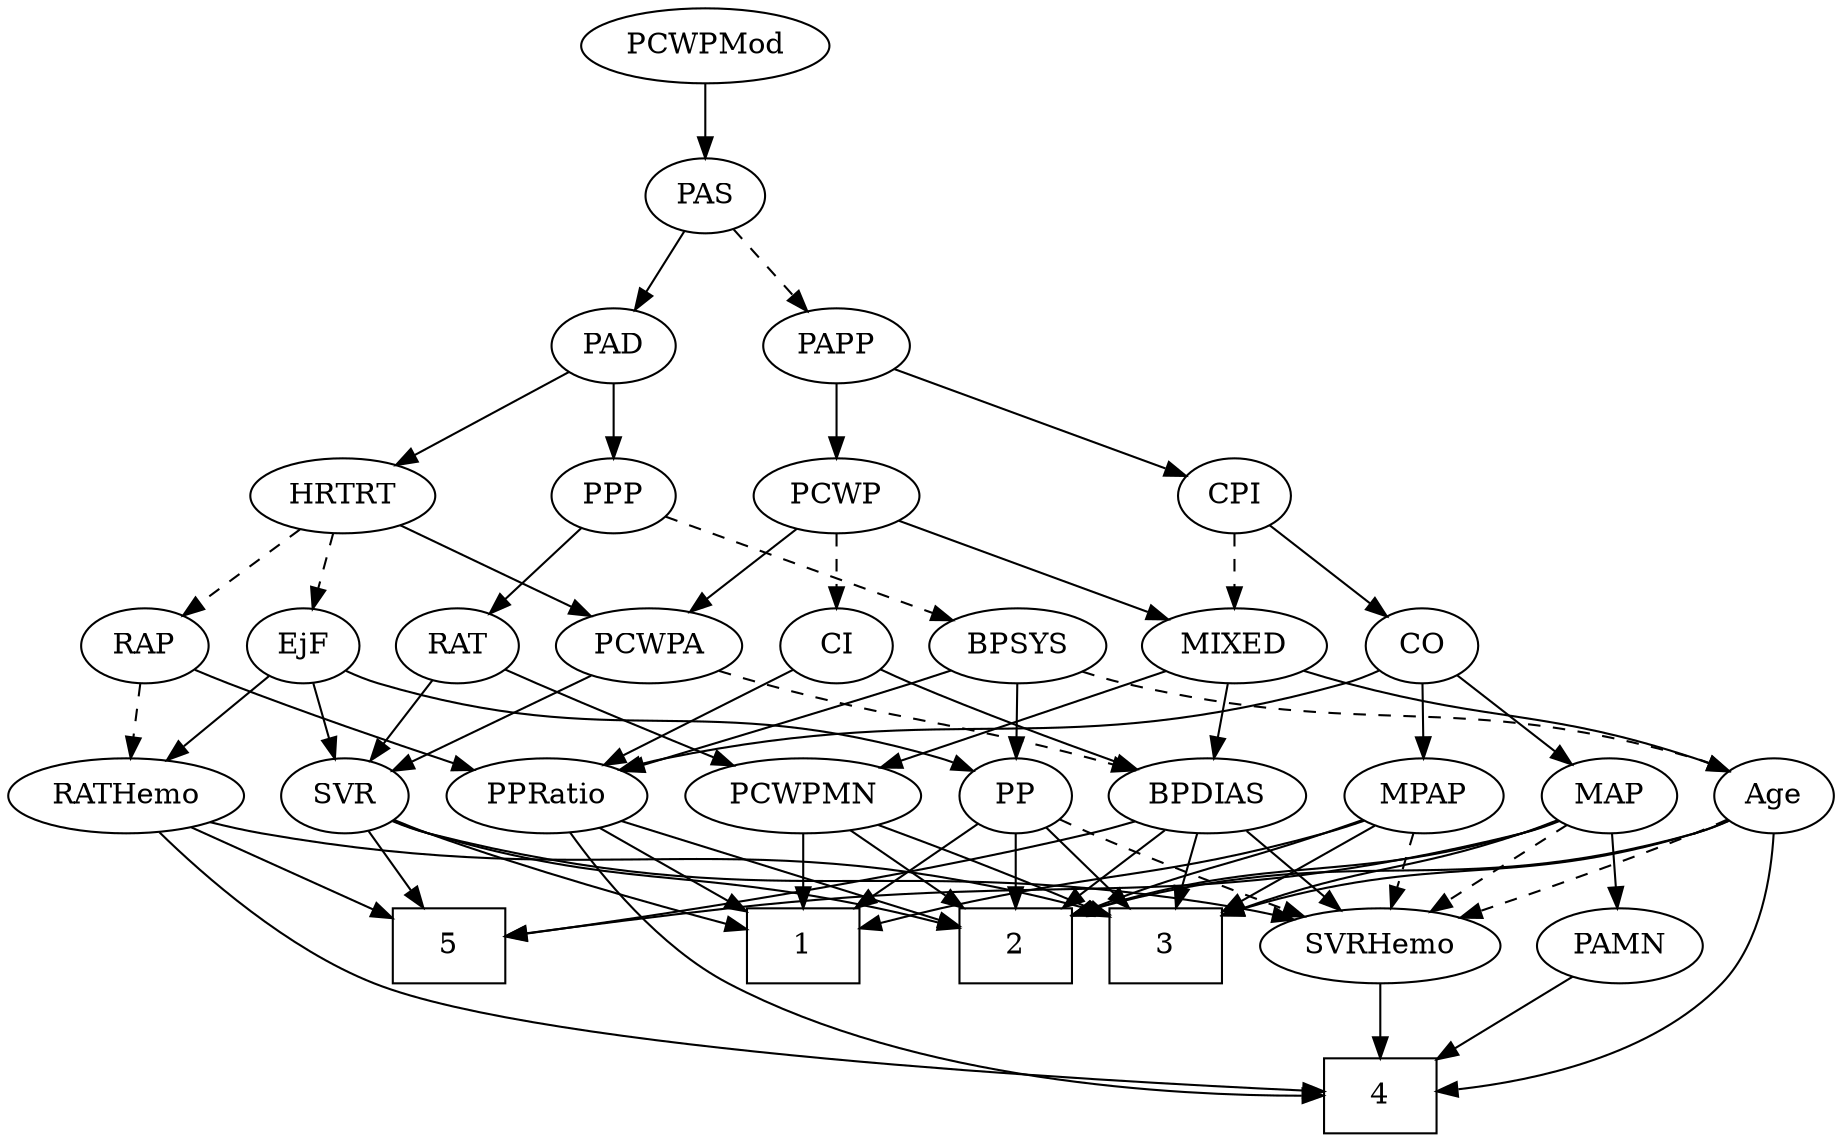 strict digraph {
	graph [bb="0,0,802.4,540"];
	node [label="\N"];
	1	[height=0.5,
		pos="338.4,90",
		shape=box,
		width=0.75];
	2	[height=0.5,
		pos="433.4,90",
		shape=box,
		width=0.75];
	3	[height=0.5,
		pos="505.4,90",
		shape=box,
		width=0.75];
	4	[height=0.5,
		pos="600.4,18",
		shape=box,
		width=0.75];
	5	[height=0.5,
		pos="182.4,90",
		shape=box,
		width=0.75];
	Age	[height=0.5,
		pos="775.4,162",
		width=0.75];
	Age -> 2	[pos="e,460.57,104.9 754.88,149.99 749.93,147.7 744.57,145.53 739.4,144 626.34,110.65 587.56,140.59 470.27,107.71",
		style=solid];
	Age -> 3	[pos="e,532.61,104.75 754.83,150.16 749.88,147.87 744.53,145.65 739.4,144 657.22,117.63 628.58,134.07 542.28,107.8",
		style=solid];
	Age -> 4	[pos="e,627.52,21.283 774.87,143.65 773.36,123.85 767.96,91.665 749.4,72 720.02,40.88 671.17,28.008 637.46,22.699",
		style=solid];
	SVRHemo	[height=0.5,
		pos="600.4,90",
		width=1.3902];
	Age -> SVRHemo	[pos="e,634.68,103.24 754.2,150.66 749.36,148.39 744.23,146.06 739.4,144 707.97,130.61 671.92,116.91 644.4,106.79",
		style=dashed];
	EjF	[height=0.5,
		pos="114.4,234",
		width=0.75];
	RATHemo	[height=0.5,
		pos="49.396,162",
		width=1.3721];
	EjF -> RATHemo	[pos="e,64.522,179.29 100.61,218.15 92.177,209.07 81.193,197.24 71.56,186.87",
		style=solid];
	SVR	[height=0.5,
		pos="144.4,162",
		width=0.77632];
	EjF -> SVR	[pos="e,137.34,179.47 121.51,216.41 125.05,208.13 129.43,197.92 133.4,188.66",
		style=solid];
	PP	[height=0.5,
		pos="433.4,162",
		width=0.75];
	EjF -> PP	[pos="e,412.87,173.97 134.92,222.03 139.88,219.74 145.23,217.56 150.4,216 256.61,183.96 291.18,212.04 397.4,180 399.33,179.42 401.29,178.74 \
403.25,178.01",
		style=solid];
	RAP	[height=0.5,
		pos="41.396,234",
		width=0.77632];
	RAP -> RATHemo	[pos="e,47.441,180.1 43.373,215.7 44.255,207.98 45.314,198.71 46.297,190.11",
		style=dashed];
	PPRatio	[height=0.5,
		pos="230.4,162",
		width=1.1013];
	RAP -> PPRatio	[pos="e,199.66,173.68 63.158,222.58 68.127,220.32 73.412,218.01 78.396,216 81.122,214.9 145.94,192.35 190.04,177.02",
		style=solid];
	MIXED	[height=0.5,
		pos="539.4,234",
		width=1.1193];
	MIXED -> Age	[pos="e,754.76,173.64 569.56,222 575.76,219.9 582.26,217.79 588.4,216 654.62,196.67 674.3,202.85 739.4,180 741.3,179.33 743.24,178.59 \
745.19,177.81",
		style=solid];
	PCWPMN	[height=0.5,
		pos="338.4,162",
		width=1.3902];
	MIXED -> PCWPMN	[pos="e,373.11,175.09 508.43,222.22 474.87,210.53 421.02,191.77 382.92,178.51",
		style=solid];
	BPDIAS	[height=0.5,
		pos="520.4,162",
		width=1.1735];
	MIXED -> BPDIAS	[pos="e,525.08,180.28 534.8,216.05 532.68,208.26 530.12,198.82 527.75,190.08",
		style=solid];
	MPAP	[height=0.5,
		pos="615.4,162",
		width=0.97491];
	MPAP -> 1	[pos="e,365.6,99.309 589.11,150.04 583.34,147.85 577.21,145.71 571.4,144 495.64,121.69 474.06,126.95 397.4,108 390.21,106.22 382.58,104.16 \
375.28,102.1",
		style=solid];
	MPAP -> 2	[pos="e,460.78,104.29 588.45,150.45 582.83,148.28 576.93,146.04 571.4,144 529.12,128.38 515.54,126.48 470.28,108.17",
		style=solid];
	MPAP -> 3	[pos="e,532.39,108.18 594.19,147.5 579.19,137.96 558.73,124.94 541.23,113.8",
		style=solid];
	MPAP -> SVRHemo	[pos="e,604.1,108.28 611.76,144.05 610.09,136.26 608.07,126.82 606.2,118.08",
		style=dashed];
	BPSYS	[height=0.5,
		pos="443.4,234",
		width=1.0471];
	BPSYS -> Age	[pos="e,754.87,173.97 471.44,221.8 477.61,219.64 484.17,217.56 490.4,216 598.87,188.84 632.32,212.23 739.4,180 741.33,179.42 743.3,178.75 \
745.25,178.01",
		style=dashed];
	BPSYS -> PP	[pos="e,435.84,180.1 440.92,215.7 439.82,207.98 438.5,198.71 437.27,190.11",
		style=solid];
	BPSYS -> PPRatio	[pos="e,260.66,173.69 414.64,222.35 408.63,220.19 402.32,217.98 396.4,216 344.8,198.74 331.1,196.92 279.4,180 276.45,179.04 273.42,178.03 \
270.36,177",
		style=solid];
	PAD	[height=0.5,
		pos="260.4,378",
		width=0.79437];
	PPP	[height=0.5,
		pos="260.4,306",
		width=0.75];
	PAD -> PPP	[pos="e,260.4,324.1 260.4,359.7 260.4,351.98 260.4,342.71 260.4,334.11",
		style=solid];
	HRTRT	[height=0.5,
		pos="135.4,306",
		width=1.1013];
	PAD -> HRTRT	[pos="e,159.49,320.49 239.75,365.44 220.37,354.59 191.05,338.17 168.42,325.5",
		style=solid];
	CO	[height=0.5,
		pos="624.4,234",
		width=0.75];
	CO -> MPAP	[pos="e,617.62,180.28 622.22,216.05 621.23,208.35 620.03,199.03 618.91,190.36",
		style=solid];
	MAP	[height=0.5,
		pos="699.4,162",
		width=0.84854];
	CO -> MAP	[pos="e,683.72,177.63 639.57,218.83 650.11,209 664.33,195.72 676.27,184.58",
		style=solid];
	CO -> PPRatio	[pos="e,259.63,174.31 603.9,221.92 598.95,219.64 593.58,217.48 588.4,216 455.46,177.98 414.17,210.84 279.4,180 276.05,179.23 272.61,178.32 \
269.18,177.31",
		style=solid];
	PAS	[height=0.5,
		pos="300.4,450",
		width=0.75];
	PAS -> PAD	[pos="e,269.62,395.15 291.12,432.76 286.22,424.19 280.11,413.49 274.62,403.9",
		style=solid];
	PAPP	[height=0.5,
		pos="360.4,378",
		width=0.88464];
	PAS -> PAPP	[pos="e,346.99,394.64 313.41,433.81 321.25,424.67 331.38,412.85 340.23,402.52",
		style=dashed];
	PAMN	[height=0.5,
		pos="704.4,90",
		width=1.011];
	PAMN -> 4	[pos="e,625.82,36.113 683.35,74.834 669.33,65.396 650.58,52.78 634.46,41.929",
		style=solid];
	RATHemo -> 3	[pos="e,478.25,105 85.029,149.43 92.365,147.36 100.08,145.42 107.4,144 262.85,113.76 311.58,149.62 468.27,107.73",
		style=solid];
	RATHemo -> 4	[pos="e,573.38,19.982 61.747,144.55 78.42,123.72 110.24,88.553 146.4,72 220.56,38.048 468.38,24.447 563.13,20.407",
		style=solid];
	RATHemo -> 5	[pos="e,155.06,105.38 76.31,146.83 96.368,136.28 123.98,121.75 146.01,110.15",
		style=solid];
	CPI	[height=0.5,
		pos="539.4,306",
		width=0.75];
	CPI -> MIXED	[pos="e,539.4,252.1 539.4,287.7 539.4,279.98 539.4,270.71 539.4,262.11",
		style=dashed];
	CPI -> CO	[pos="e,608.06,248.46 555.78,291.5 568.37,281.14 585.93,266.67 600.14,254.97",
		style=solid];
	RAT	[height=0.5,
		pos="186.4,234",
		width=0.75827];
	RAT -> SVR	[pos="e,154.18,179.31 176.87,217.12 171.73,208.56 165.27,197.8 159.47,188.13",
		style=solid];
	RAT -> PCWPMN	[pos="e,308.3,176.62 208.08,222.71 212.79,220.48 217.76,218.15 222.4,216 247.87,204.16 276.59,191.04 299.08,180.82",
		style=solid];
	SVR -> 1	[pos="e,311.14,99.245 166.14,150.55 171.11,148.29 176.4,145.98 181.4,144 221.8,127.95 269.22,112.38 301.29,102.31",
		style=solid];
	SVR -> 2	[pos="e,406.22,99.422 165.56,150.19 170.65,147.9 176.14,145.67 181.4,144 264.56,117.59 289.49,128.1 374.4,108 381.6,106.29 389.23,104.26 \
396.54,102.21",
		style=solid];
	SVR -> 5	[pos="e,173.1,108.12 153.21,144.76 157.68,136.53 163.22,126.32 168.27,117.02",
		style=solid];
	SVR -> SVRHemo	[pos="e,564.14,102.56 165.47,149.87 170.56,147.59 176.07,145.45 181.4,144 336.57,101.86 383.49,138.38 541.4,108 545.58,107.2 549.89,106.23 \
554.19,105.17",
		style=solid];
	PCWPMod	[height=0.5,
		pos="300.4,522",
		width=1.4443];
	PCWPMod -> PAS	[pos="e,300.4,468.1 300.4,503.7 300.4,495.98 300.4,486.71 300.4,478.11",
		style=solid];
	PCWPA	[height=0.5,
		pos="273.4,234",
		width=1.1555];
	PCWPA -> SVR	[pos="e,165.35,174.37 248.52,219.5 227.29,207.98 196.7,191.38 174.16,179.15",
		style=solid];
	PCWPA -> BPDIAS	[pos="e,488.69,174 304.83,222.09 311.28,219.98 318.03,217.85 324.4,216 388.16,197.49 405.63,198.51 469.4,180 472.53,179.09 475.77,178.11 \
479.01,177.1",
		style=dashed];
	PCWPMN -> 1	[pos="e,338.4,108.1 338.4,143.7 338.4,135.98 338.4,126.71 338.4,118.11",
		style=solid];
	PCWPMN -> 2	[pos="e,410.04,108.21 359.48,145.46 371.88,136.33 387.81,124.59 401.7,114.35",
		style=solid];
	PCWPMN -> 3	[pos="e,478.34,103.98 371.18,148.33 395.83,138.68 430.61,124.77 469.04,108.05",
		style=solid];
	SVRHemo -> 4	[pos="e,600.4,36.104 600.4,71.697 600.4,63.983 600.4,54.712 600.4,46.112",
		style=solid];
	BPDIAS -> 2	[pos="e,454.68,108.13 501.52,145.81 490.2,136.71 475.57,124.94 462.78,114.64",
		style=solid];
	BPDIAS -> 3	[pos="e,509.1,108.28 516.76,144.05 515.09,136.26 513.07,126.82 511.2,118.08",
		style=solid];
	BPDIAS -> 5	[pos="e,209.58,94.73 489.04,149.79 482.59,147.7 475.81,145.65 469.4,144 380.89,121.2 274.63,104.22 219.56,96.173",
		style=solid];
	BPDIAS -> SVRHemo	[pos="e,582.14,106.98 538.15,145.46 548.77,136.17 562.46,124.19 574.3,113.83",
		style=solid];
	MAP -> 2	[pos="e,460.62,104.73 676.02,150.07 670.64,147.84 664.88,145.66 659.4,144 580.12,119.95 553.09,133.5 470.18,107.79",
		style=solid];
	MAP -> 3	[pos="e,532.73,104.41 675.87,150.51 670.5,148.26 664.78,145.96 659.4,144 610.69,126.28 594.33,127.55 542.16,108.02",
		style=solid];
	MAP -> 5	[pos="e,209.52,95.16 676.54,149.89 671.04,147.61 665.1,145.46 659.4,144 504.93,104.36 460.71,127.19 302.4,108 274.56,104.63 243.18,100.16 \
219.49,96.648",
		style=solid];
	MAP -> PAMN	[pos="e,703.17,108.1 700.63,143.7 701.18,135.98 701.84,126.71 702.46,118.11",
		style=solid];
	MAP -> SVRHemo	[pos="e,622.18,106.41 680.31,147.5 666.27,137.58 646.92,123.89 630.77,112.48",
		style=dashed];
	PP -> 1	[pos="e,361.79,108.24 415.97,148.16 403.14,138.7 385.32,125.58 370,114.29",
		style=solid];
	PP -> 2	[pos="e,433.4,108.1 433.4,143.7 433.4,135.98 433.4,126.71 433.4,118.11",
		style=solid];
	PP -> 3	[pos="e,487.79,108.11 447.97,146.83 457.31,137.75 469.69,125.71 480.56,115.14",
		style=solid];
	PP -> SVRHemo	[pos="e,567.61,103.67 454.62,150.73 459.46,148.46 464.58,146.11 469.4,144 498.79,131.13 532.34,117.57 558.13,107.39",
		style=dashed];
	PPP -> BPSYS	[pos="e,414.88,245.91 283.2,296.28 313.81,284.57 368.59,263.62 405.46,249.51",
		style=dashed];
	PPP -> RAT	[pos="e,201.35,249.14 245.42,290.83 234.89,280.87 220.61,267.37 208.74,256.14",
		style=solid];
	PPRatio -> 1	[pos="e,311.99,108.11 252.25,146.83 266.95,137.31 286.64,124.55 303.48,113.63",
		style=solid];
	PPRatio -> 2	[pos="e,406.13,100.36 260.97,150.38 267.08,148.26 273.44,146.06 279.4,144 319.43,130.17 365.34,114.38 396.54,103.66",
		style=solid];
	PPRatio -> 4	[pos="e,573.27,21.388 239.06,144.15 250.58,123.58 272.96,89.379 302.4,72 346.08,46.209 493.4,29.172 563.16,22.356",
		style=solid];
	PCWP	[height=0.5,
		pos="360.4,306",
		width=0.97491];
	PCWP -> MIXED	[pos="e,510.17,246.43 387.58,294.37 417.67,282.6 466.41,263.54 500.52,250.2",
		style=solid];
	PCWP -> PCWPA	[pos="e,292.3,250.21 342.37,290.5 330.25,280.75 314.06,267.72 300.41,256.74",
		style=solid];
	CI	[height=0.5,
		pos="360.4,234",
		width=0.75];
	PCWP -> CI	[pos="e,360.4,252.1 360.4,287.7 360.4,279.98 360.4,270.71 360.4,262.11",
		style=dashed];
	CI -> BPDIAS	[pos="e,491.2,175.12 381.66,222.8 386.49,220.53 391.6,218.15 396.4,216 424.86,203.2 457.3,189.36 481.86,179.03",
		style=solid];
	CI -> PPRatio	[pos="e,255,176.25 340.08,222.06 319.69,211.08 287.93,193.98 263.83,181",
		style=solid];
	PAPP -> CPI	[pos="e,516.63,315.9 386.04,366.97 417.89,354.52 472.26,333.26 506.97,319.68",
		style=solid];
	PAPP -> PCWP	[pos="e,360.4,324.1 360.4,359.7 360.4,351.98 360.4,342.71 360.4,334.11",
		style=solid];
	HRTRT -> EjF	[pos="e,119.43,251.79 130.31,288.05 127.91,280.06 124.99,270.33 122.32,261.4",
		style=dashed];
	HRTRT -> RAP	[pos="e,59.083,248.17 115.46,290.15 101.49,279.75 82.693,265.75 67.528,254.46",
		style=dashed];
	HRTRT -> PCWPA	[pos="e,247.43,248.17 161.03,292 182.77,280.97 214.18,265.04 238.27,252.82",
		style=solid];
}
